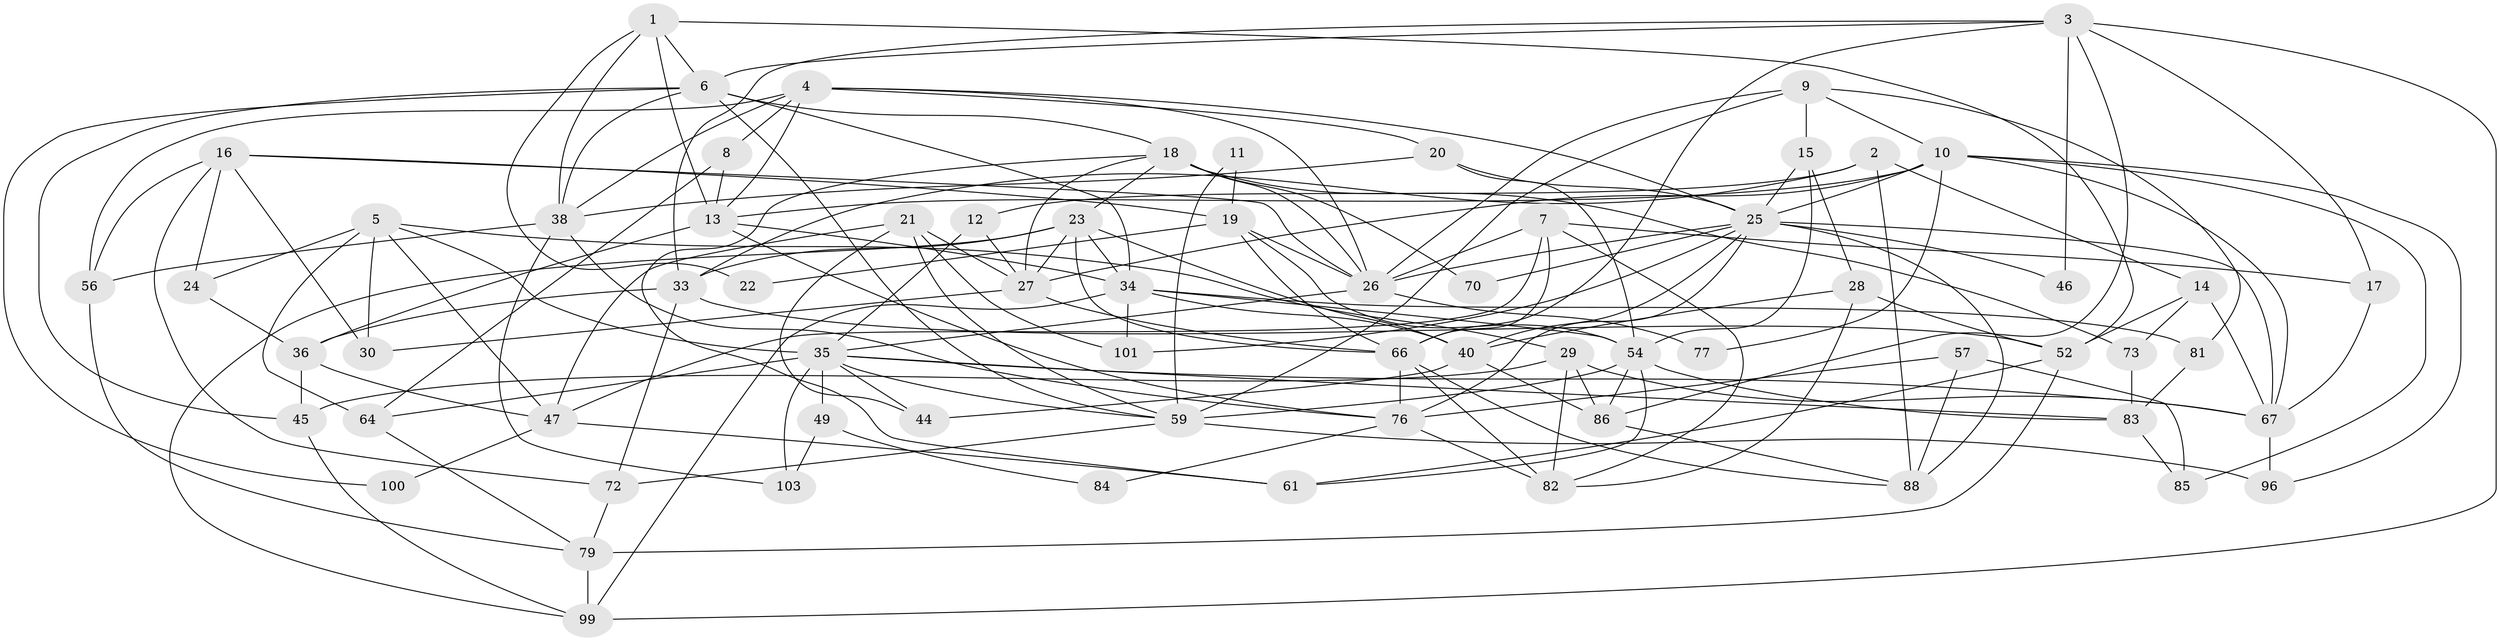 // original degree distribution, {4: 0.22115384615384615, 6: 0.07692307692307693, 3: 0.3076923076923077, 5: 0.22115384615384615, 2: 0.125, 9: 0.009615384615384616, 8: 0.019230769230769232, 7: 0.019230769230769232}
// Generated by graph-tools (version 1.1) at 2025/41/03/06/25 10:41:58]
// undirected, 68 vertices, 170 edges
graph export_dot {
graph [start="1"]
  node [color=gray90,style=filled];
  1 [super="+31"];
  2;
  3 [super="+60"];
  4 [super="+37"];
  5 [super="+41"];
  6 [super="+68"];
  7 [super="+78"];
  8;
  9;
  10 [super="+63"];
  11;
  12;
  13 [super="+50"];
  14;
  15 [super="+55"];
  16 [super="+32"];
  17;
  18 [super="+53"];
  19 [super="+97"];
  20;
  21;
  22;
  23 [super="+65"];
  24;
  25 [super="+39"];
  26 [super="+48"];
  27 [super="+102"];
  28;
  29 [super="+51"];
  30 [super="+75"];
  33 [super="+80"];
  34 [super="+42"];
  35 [super="+43"];
  36 [super="+87"];
  38 [super="+71"];
  40 [super="+58"];
  44;
  45 [super="+92"];
  46;
  47 [super="+69"];
  49;
  52 [super="+93"];
  54 [super="+62"];
  56;
  57;
  59 [super="+94"];
  61 [super="+104"];
  64;
  66 [super="+95"];
  67 [super="+91"];
  70;
  72;
  73 [super="+74"];
  76 [super="+89"];
  77;
  79;
  81;
  82;
  83;
  84;
  85;
  86 [super="+90"];
  88 [super="+98"];
  96;
  99;
  100;
  101;
  103;
  1 -- 13;
  1 -- 22;
  1 -- 38;
  1 -- 6;
  1 -- 52;
  2 -- 14;
  2 -- 12;
  2 -- 88;
  2 -- 33;
  3 -- 17;
  3 -- 46;
  3 -- 86;
  3 -- 66;
  3 -- 99;
  3 -- 6;
  3 -- 33;
  4 -- 38;
  4 -- 56;
  4 -- 20;
  4 -- 8;
  4 -- 25;
  4 -- 26;
  4 -- 13;
  5 -- 47;
  5 -- 64;
  5 -- 35;
  5 -- 24;
  5 -- 30;
  5 -- 29;
  6 -- 59;
  6 -- 45;
  6 -- 100;
  6 -- 18;
  6 -- 38;
  6 -- 34;
  7 -- 17;
  7 -- 66;
  7 -- 47;
  7 -- 26;
  7 -- 82;
  8 -- 64;
  8 -- 13;
  9 -- 59;
  9 -- 10;
  9 -- 81;
  9 -- 26;
  9 -- 15;
  10 -- 67;
  10 -- 25;
  10 -- 85;
  10 -- 96;
  10 -- 77;
  10 -- 13;
  10 -- 27;
  11 -- 19;
  11 -- 59;
  12 -- 35;
  12 -- 27;
  13 -- 36 [weight=2];
  13 -- 76;
  13 -- 34;
  14 -- 52;
  14 -- 73;
  14 -- 67;
  15 -- 28;
  15 -- 25;
  15 -- 54;
  16 -- 72;
  16 -- 56;
  16 -- 24;
  16 -- 30;
  16 -- 26;
  16 -- 19;
  17 -- 67;
  18 -- 26;
  18 -- 23;
  18 -- 70;
  18 -- 73;
  18 -- 27;
  18 -- 61;
  19 -- 22;
  19 -- 26;
  19 -- 54;
  19 -- 66;
  20 -- 54;
  20 -- 38;
  20 -- 25;
  21 -- 59;
  21 -- 44;
  21 -- 47;
  21 -- 101;
  21 -- 27;
  23 -- 34;
  23 -- 33;
  23 -- 99;
  23 -- 40;
  23 -- 66;
  23 -- 27;
  24 -- 36;
  25 -- 76;
  25 -- 26;
  25 -- 40;
  25 -- 70;
  25 -- 101;
  25 -- 88;
  25 -- 67;
  25 -- 46;
  26 -- 35;
  26 -- 77;
  27 -- 66;
  27 -- 30;
  28 -- 40;
  28 -- 82;
  28 -- 52;
  29 -- 86;
  29 -- 82;
  29 -- 45;
  29 -- 67;
  33 -- 36;
  33 -- 52;
  33 -- 72;
  34 -- 101;
  34 -- 81;
  34 -- 99;
  34 -- 54;
  34 -- 40;
  35 -- 64;
  35 -- 44;
  35 -- 49;
  35 -- 83;
  35 -- 59;
  35 -- 67;
  35 -- 103;
  36 -- 47;
  36 -- 45;
  38 -- 56;
  38 -- 103;
  38 -- 76;
  40 -- 86;
  40 -- 44;
  45 -- 99;
  47 -- 100;
  47 -- 61;
  49 -- 103;
  49 -- 84;
  52 -- 61;
  52 -- 79;
  54 -- 83;
  54 -- 59 [weight=2];
  54 -- 61;
  54 -- 86;
  56 -- 79;
  57 -- 76;
  57 -- 88;
  57 -- 85;
  59 -- 72;
  59 -- 96;
  64 -- 79;
  66 -- 82;
  66 -- 88;
  66 -- 76;
  67 -- 96;
  72 -- 79;
  73 -- 83;
  76 -- 84;
  76 -- 82;
  79 -- 99;
  81 -- 83;
  83 -- 85;
  86 -- 88;
}

